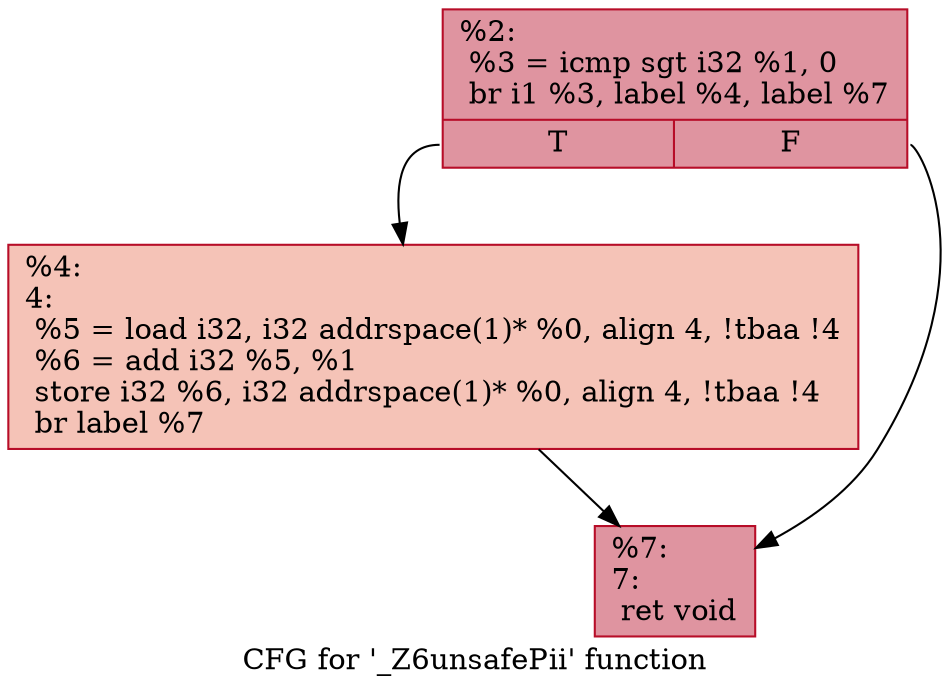 digraph "CFG for '_Z6unsafePii' function" {
	label="CFG for '_Z6unsafePii' function";

	Node0x4a149d0 [shape=record,color="#b70d28ff", style=filled, fillcolor="#b70d2870",label="{%2:\l  %3 = icmp sgt i32 %1, 0\l  br i1 %3, label %4, label %7\l|{<s0>T|<s1>F}}"];
	Node0x4a149d0:s0 -> Node0x4a150f0;
	Node0x4a149d0:s1 -> Node0x4a15180;
	Node0x4a150f0 [shape=record,color="#b70d28ff", style=filled, fillcolor="#e8765c70",label="{%4:\l4:                                                \l  %5 = load i32, i32 addrspace(1)* %0, align 4, !tbaa !4\l  %6 = add i32 %5, %1\l  store i32 %6, i32 addrspace(1)* %0, align 4, !tbaa !4\l  br label %7\l}"];
	Node0x4a150f0 -> Node0x4a15180;
	Node0x4a15180 [shape=record,color="#b70d28ff", style=filled, fillcolor="#b70d2870",label="{%7:\l7:                                                \l  ret void\l}"];
}
